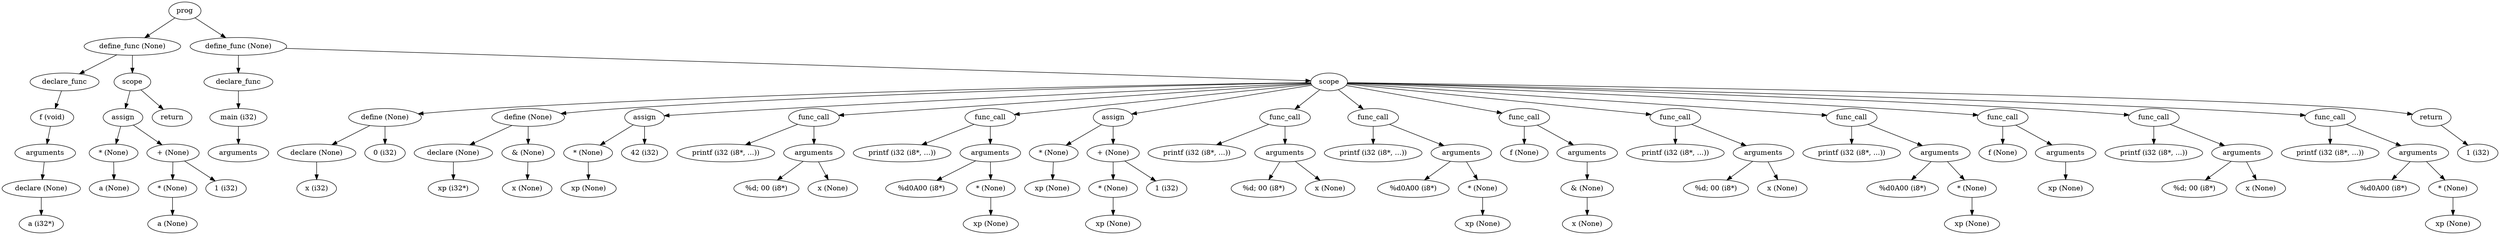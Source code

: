 digraph AST {
	node0[label="prog"]
	node1[label="define_func (None)"]
	node0->node1
	node2[label="declare_func"]
	node1->node2
	node3[label="f (void)"]
	node2->node3
	node4[label="arguments"]
	node3->node4
	node5[label="declare (None)"]
	node4->node5
	node6[label="a (i32*)"]
	node5->node6
	node7[label="scope"]
	node1->node7
	node8[label="assign"]
	node7->node8
	node9[label="* (None)"]
	node8->node9
	node10[label="a (None)"]
	node9->node10
	node11[label="+ (None)"]
	node8->node11
	node12[label="* (None)"]
	node11->node12
	node13[label="a (None)"]
	node12->node13
	node14[label="1 (i32)"]
	node11->node14
	node15[label="return"]
	node7->node15
	node16[label="define_func (None)"]
	node0->node16
	node17[label="declare_func"]
	node16->node17
	node18[label="main (i32)"]
	node17->node18
	node19[label="arguments"]
	node18->node19
	node20[label="scope"]
	node16->node20
	node21[label="define (None)"]
	node20->node21
	node22[label="declare (None)"]
	node21->node22
	node23[label="x (i32)"]
	node22->node23
	node24[label="0 (i32)"]
	node21->node24
	node25[label="define (None)"]
	node20->node25
	node26[label="declare (None)"]
	node25->node26
	node27[label="xp (i32*)"]
	node26->node27
	node28[label="& (None)"]
	node25->node28
	node29[label="x (None)"]
	node28->node29
	node30[label="assign"]
	node20->node30
	node31[label="* (None)"]
	node30->node31
	node32[label="xp (None)"]
	node31->node32
	node33[label="42 (i32)"]
	node30->node33
	node34[label="func_call"]
	node20->node34
	node35[label="printf (i32 (i8*, ...))"]
	node34->node35
	node36[label="arguments"]
	node34->node36
	node37[label="%d; \00 (i8*)"]
	node36->node37
	node38[label="x (None)"]
	node36->node38
	node39[label="func_call"]
	node20->node39
	node40[label="printf (i32 (i8*, ...))"]
	node39->node40
	node41[label="arguments"]
	node39->node41
	node42[label="%d\0A\00 (i8*)"]
	node41->node42
	node43[label="* (None)"]
	node41->node43
	node44[label="xp (None)"]
	node43->node44
	node45[label="assign"]
	node20->node45
	node46[label="* (None)"]
	node45->node46
	node47[label="xp (None)"]
	node46->node47
	node48[label="+ (None)"]
	node45->node48
	node49[label="* (None)"]
	node48->node49
	node50[label="xp (None)"]
	node49->node50
	node51[label="1 (i32)"]
	node48->node51
	node52[label="func_call"]
	node20->node52
	node53[label="printf (i32 (i8*, ...))"]
	node52->node53
	node54[label="arguments"]
	node52->node54
	node55[label="%d; \00 (i8*)"]
	node54->node55
	node56[label="x (None)"]
	node54->node56
	node57[label="func_call"]
	node20->node57
	node58[label="printf (i32 (i8*, ...))"]
	node57->node58
	node59[label="arguments"]
	node57->node59
	node60[label="%d\0A\00 (i8*)"]
	node59->node60
	node61[label="* (None)"]
	node59->node61
	node62[label="xp (None)"]
	node61->node62
	node63[label="func_call"]
	node20->node63
	node64[label="f (None)"]
	node63->node64
	node65[label="arguments"]
	node63->node65
	node66[label="& (None)"]
	node65->node66
	node67[label="x (None)"]
	node66->node67
	node68[label="func_call"]
	node20->node68
	node69[label="printf (i32 (i8*, ...))"]
	node68->node69
	node70[label="arguments"]
	node68->node70
	node71[label="%d; \00 (i8*)"]
	node70->node71
	node72[label="x (None)"]
	node70->node72
	node73[label="func_call"]
	node20->node73
	node74[label="printf (i32 (i8*, ...))"]
	node73->node74
	node75[label="arguments"]
	node73->node75
	node76[label="%d\0A\00 (i8*)"]
	node75->node76
	node77[label="* (None)"]
	node75->node77
	node78[label="xp (None)"]
	node77->node78
	node79[label="func_call"]
	node20->node79
	node80[label="f (None)"]
	node79->node80
	node81[label="arguments"]
	node79->node81
	node82[label="xp (None)"]
	node81->node82
	node83[label="func_call"]
	node20->node83
	node84[label="printf (i32 (i8*, ...))"]
	node83->node84
	node85[label="arguments"]
	node83->node85
	node86[label="%d; \00 (i8*)"]
	node85->node86
	node87[label="x (None)"]
	node85->node87
	node88[label="func_call"]
	node20->node88
	node89[label="printf (i32 (i8*, ...))"]
	node88->node89
	node90[label="arguments"]
	node88->node90
	node91[label="%d\0A\00 (i8*)"]
	node90->node91
	node92[label="* (None)"]
	node90->node92
	node93[label="xp (None)"]
	node92->node93
	node94[label="return"]
	node20->node94
	node95[label="1 (i32)"]
	node94->node95
}